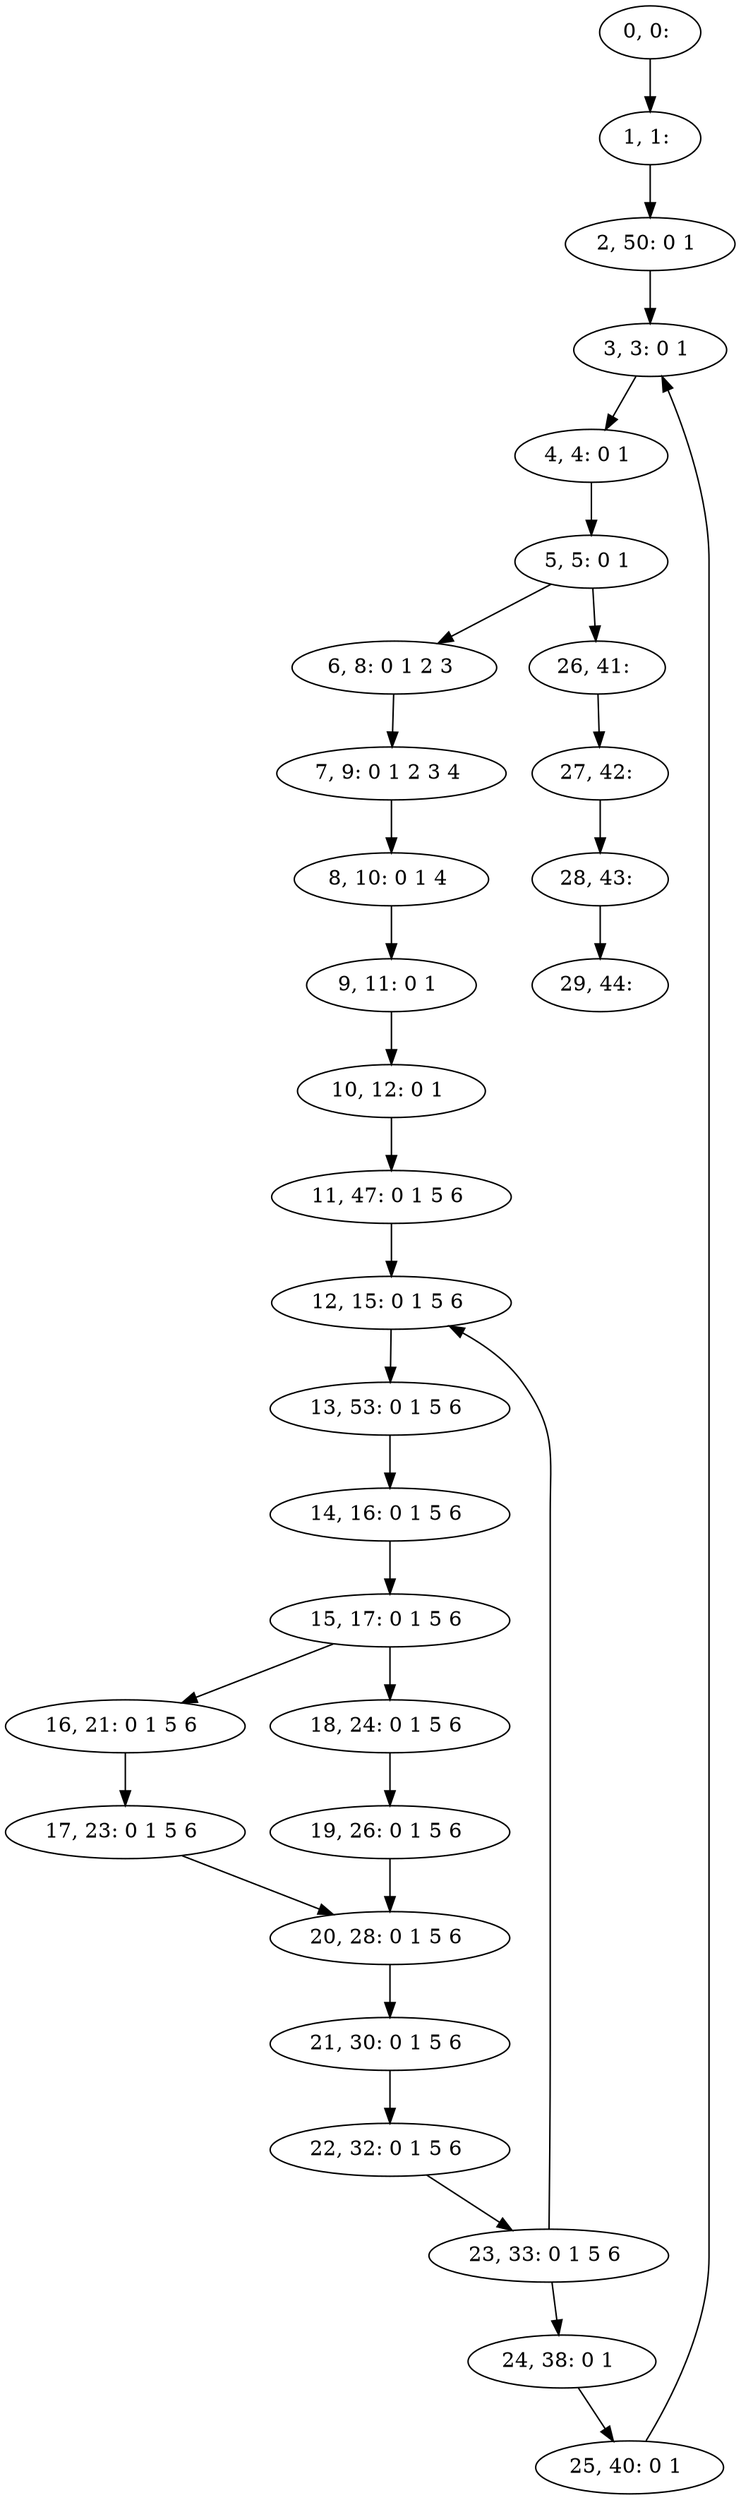 digraph G {
0[label="0, 0: "];
1[label="1, 1: "];
2[label="2, 50: 0 1 "];
3[label="3, 3: 0 1 "];
4[label="4, 4: 0 1 "];
5[label="5, 5: 0 1 "];
6[label="6, 8: 0 1 2 3 "];
7[label="7, 9: 0 1 2 3 4 "];
8[label="8, 10: 0 1 4 "];
9[label="9, 11: 0 1 "];
10[label="10, 12: 0 1 "];
11[label="11, 47: 0 1 5 6 "];
12[label="12, 15: 0 1 5 6 "];
13[label="13, 53: 0 1 5 6 "];
14[label="14, 16: 0 1 5 6 "];
15[label="15, 17: 0 1 5 6 "];
16[label="16, 21: 0 1 5 6 "];
17[label="17, 23: 0 1 5 6 "];
18[label="18, 24: 0 1 5 6 "];
19[label="19, 26: 0 1 5 6 "];
20[label="20, 28: 0 1 5 6 "];
21[label="21, 30: 0 1 5 6 "];
22[label="22, 32: 0 1 5 6 "];
23[label="23, 33: 0 1 5 6 "];
24[label="24, 38: 0 1 "];
25[label="25, 40: 0 1 "];
26[label="26, 41: "];
27[label="27, 42: "];
28[label="28, 43: "];
29[label="29, 44: "];
0->1 ;
1->2 ;
2->3 ;
3->4 ;
4->5 ;
5->6 ;
5->26 ;
6->7 ;
7->8 ;
8->9 ;
9->10 ;
10->11 ;
11->12 ;
12->13 ;
13->14 ;
14->15 ;
15->16 ;
15->18 ;
16->17 ;
17->20 ;
18->19 ;
19->20 ;
20->21 ;
21->22 ;
22->23 ;
23->24 ;
23->12 ;
24->25 ;
25->3 ;
26->27 ;
27->28 ;
28->29 ;
}
